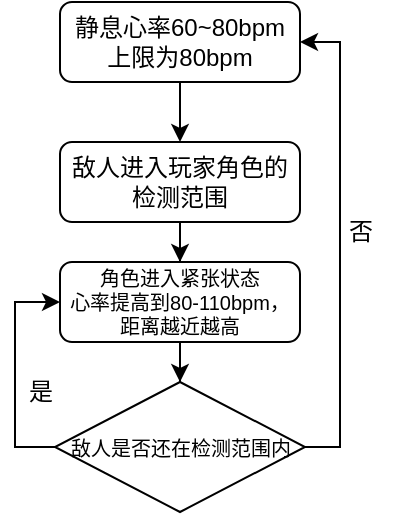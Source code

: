 <mxfile version="21.6.8" type="device">
  <diagram id="C5RBs43oDa-KdzZeNtuy" name="Page-1">
    <mxGraphModel dx="652" dy="384" grid="1" gridSize="10" guides="1" tooltips="1" connect="1" arrows="1" fold="1" page="1" pageScale="1" pageWidth="827" pageHeight="1169" math="0" shadow="0">
      <root>
        <mxCell id="WIyWlLk6GJQsqaUBKTNV-0" />
        <mxCell id="WIyWlLk6GJQsqaUBKTNV-1" parent="WIyWlLk6GJQsqaUBKTNV-0" />
        <mxCell id="VsposLOwV8tIR5Gb7Egs-24" style="edgeStyle=orthogonalEdgeStyle;rounded=0;orthogonalLoop=1;jettySize=auto;html=1;entryX=0.5;entryY=0;entryDx=0;entryDy=0;" edge="1" parent="WIyWlLk6GJQsqaUBKTNV-1" source="WIyWlLk6GJQsqaUBKTNV-3" target="VsposLOwV8tIR5Gb7Egs-0">
          <mxGeometry relative="1" as="geometry" />
        </mxCell>
        <mxCell id="WIyWlLk6GJQsqaUBKTNV-3" value="静息心率60~80bpm&lt;br&gt;上限为80bpm" style="rounded=1;whiteSpace=wrap;html=1;fontSize=12;glass=0;strokeWidth=1;shadow=0;" parent="WIyWlLk6GJQsqaUBKTNV-1" vertex="1">
          <mxGeometry x="370" y="310" width="120" height="40" as="geometry" />
        </mxCell>
        <mxCell id="VsposLOwV8tIR5Gb7Egs-15" value="" style="edgeStyle=orthogonalEdgeStyle;rounded=0;orthogonalLoop=1;jettySize=auto;html=1;" edge="1" parent="WIyWlLk6GJQsqaUBKTNV-1" source="VsposLOwV8tIR5Gb7Egs-0" target="VsposLOwV8tIR5Gb7Egs-13">
          <mxGeometry relative="1" as="geometry" />
        </mxCell>
        <mxCell id="VsposLOwV8tIR5Gb7Egs-0" value="敌人进入玩家角色的检测范围" style="rounded=1;whiteSpace=wrap;html=1;" vertex="1" parent="WIyWlLk6GJQsqaUBKTNV-1">
          <mxGeometry x="370" y="380" width="120" height="40" as="geometry" />
        </mxCell>
        <mxCell id="VsposLOwV8tIR5Gb7Egs-18" style="edgeStyle=orthogonalEdgeStyle;rounded=0;orthogonalLoop=1;jettySize=auto;html=1;entryX=1;entryY=0.5;entryDx=0;entryDy=0;" edge="1" parent="WIyWlLk6GJQsqaUBKTNV-1" source="VsposLOwV8tIR5Gb7Egs-1" target="WIyWlLk6GJQsqaUBKTNV-3">
          <mxGeometry relative="1" as="geometry">
            <Array as="points">
              <mxPoint x="510" y="532" />
              <mxPoint x="510" y="330" />
            </Array>
          </mxGeometry>
        </mxCell>
        <mxCell id="VsposLOwV8tIR5Gb7Egs-20" style="edgeStyle=orthogonalEdgeStyle;rounded=0;orthogonalLoop=1;jettySize=auto;html=1;exitX=0;exitY=0.5;exitDx=0;exitDy=0;entryX=0;entryY=0.5;entryDx=0;entryDy=0;" edge="1" parent="WIyWlLk6GJQsqaUBKTNV-1" source="VsposLOwV8tIR5Gb7Egs-1" target="VsposLOwV8tIR5Gb7Egs-13">
          <mxGeometry relative="1" as="geometry" />
        </mxCell>
        <mxCell id="VsposLOwV8tIR5Gb7Egs-1" value="&lt;font style=&quot;font-size: 10px;&quot;&gt;敌人是否还在检测范围内&lt;/font&gt;" style="rhombus;whiteSpace=wrap;html=1;" vertex="1" parent="WIyWlLk6GJQsqaUBKTNV-1">
          <mxGeometry x="367.5" y="500" width="125" height="65" as="geometry" />
        </mxCell>
        <mxCell id="VsposLOwV8tIR5Gb7Egs-17" value="" style="edgeStyle=orthogonalEdgeStyle;rounded=0;orthogonalLoop=1;jettySize=auto;html=1;" edge="1" parent="WIyWlLk6GJQsqaUBKTNV-1" source="VsposLOwV8tIR5Gb7Egs-13" target="VsposLOwV8tIR5Gb7Egs-1">
          <mxGeometry relative="1" as="geometry" />
        </mxCell>
        <mxCell id="VsposLOwV8tIR5Gb7Egs-13" value="&lt;p style=&quot;line-height: 120%; font-size: 10px;&quot;&gt;角色进入紧张状态&lt;br&gt;心率提高到80-110bpm，距离越近越高&lt;br&gt;&lt;/p&gt;" style="rounded=1;whiteSpace=wrap;html=1;" vertex="1" parent="WIyWlLk6GJQsqaUBKTNV-1">
          <mxGeometry x="370" y="440" width="120" height="40" as="geometry" />
        </mxCell>
        <mxCell id="VsposLOwV8tIR5Gb7Egs-19" value="否" style="text;html=1;align=center;verticalAlign=middle;resizable=0;points=[];autosize=1;strokeColor=none;fillColor=none;" vertex="1" parent="WIyWlLk6GJQsqaUBKTNV-1">
          <mxGeometry x="500" y="410" width="40" height="30" as="geometry" />
        </mxCell>
        <mxCell id="VsposLOwV8tIR5Gb7Egs-21" value="是" style="text;html=1;align=center;verticalAlign=middle;resizable=0;points=[];autosize=1;strokeColor=none;fillColor=none;" vertex="1" parent="WIyWlLk6GJQsqaUBKTNV-1">
          <mxGeometry x="340" y="490" width="40" height="30" as="geometry" />
        </mxCell>
      </root>
    </mxGraphModel>
  </diagram>
</mxfile>
